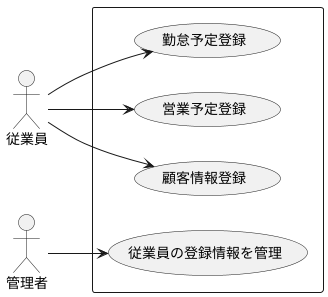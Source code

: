 @startuml
left to right direction

:従業員: as emploee
:管理者: as admin

rectangle {

emploee --> (勤怠予定登録)
emploee --> (営業予定登録)
emploee --> (顧客情報登録)

admin --> (従業員の登録情報を管理)

}

@enduml